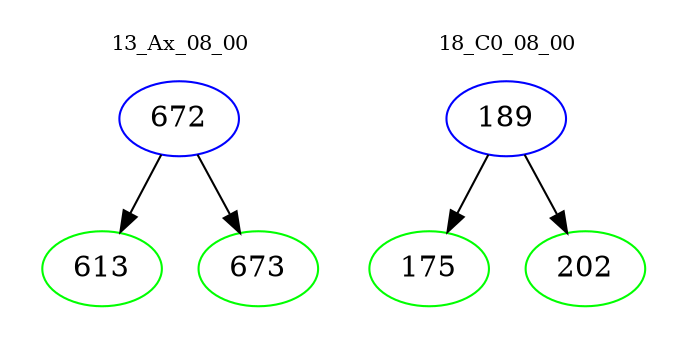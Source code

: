 digraph{
subgraph cluster_0 {
color = white
label = "13_Ax_08_00";
fontsize=10;
T0_672 [label="672", color="blue"]
T0_672 -> T0_613 [color="black"]
T0_613 [label="613", color="green"]
T0_672 -> T0_673 [color="black"]
T0_673 [label="673", color="green"]
}
subgraph cluster_1 {
color = white
label = "18_C0_08_00";
fontsize=10;
T1_189 [label="189", color="blue"]
T1_189 -> T1_175 [color="black"]
T1_175 [label="175", color="green"]
T1_189 -> T1_202 [color="black"]
T1_202 [label="202", color="green"]
}
}
